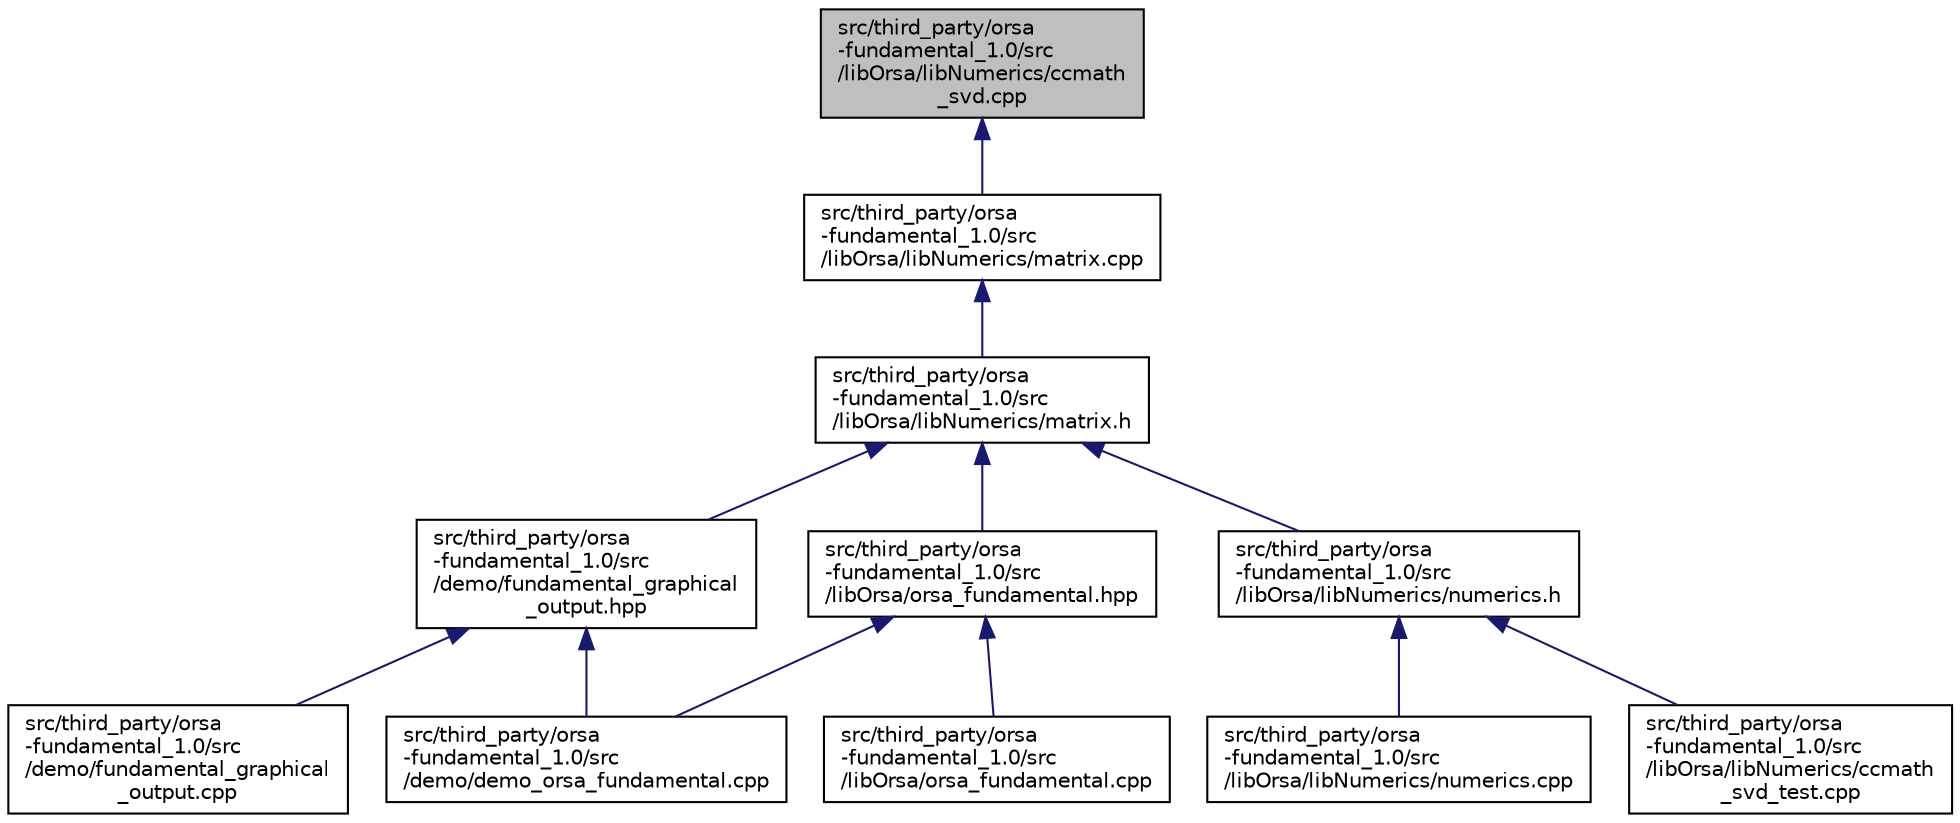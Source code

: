 digraph "src/third_party/orsa-fundamental_1.0/src/libOrsa/libNumerics/ccmath_svd.cpp"
{
  edge [fontname="Helvetica",fontsize="10",labelfontname="Helvetica",labelfontsize="10"];
  node [fontname="Helvetica",fontsize="10",shape=record];
  Node1 [label="src/third_party/orsa\l-fundamental_1.0/src\l/libOrsa/libNumerics/ccmath\l_svd.cpp",height=0.2,width=0.4,color="black", fillcolor="grey75", style="filled", fontcolor="black"];
  Node1 -> Node2 [dir="back",color="midnightblue",fontsize="10",style="solid",fontname="Helvetica"];
  Node2 [label="src/third_party/orsa\l-fundamental_1.0/src\l/libOrsa/libNumerics/matrix.cpp",height=0.2,width=0.4,color="black", fillcolor="white", style="filled",URL="$libOrsa_2libNumerics_2matrix_8cpp.html"];
  Node2 -> Node3 [dir="back",color="midnightblue",fontsize="10",style="solid",fontname="Helvetica"];
  Node3 [label="src/third_party/orsa\l-fundamental_1.0/src\l/libOrsa/libNumerics/matrix.h",height=0.2,width=0.4,color="black", fillcolor="white", style="filled",URL="$libOrsa_2libNumerics_2matrix_8h.html"];
  Node3 -> Node4 [dir="back",color="midnightblue",fontsize="10",style="solid",fontname="Helvetica"];
  Node4 [label="src/third_party/orsa\l-fundamental_1.0/src\l/demo/fundamental_graphical\l_output.hpp",height=0.2,width=0.4,color="black", fillcolor="white", style="filled",URL="$fundamental__graphical__output_8hpp.html",tooltip="Graphical output to show fundamental matrix estimation. "];
  Node4 -> Node5 [dir="back",color="midnightblue",fontsize="10",style="solid",fontname="Helvetica"];
  Node5 [label="src/third_party/orsa\l-fundamental_1.0/src\l/demo/demo_orsa_fundamental.cpp",height=0.2,width=0.4,color="black", fillcolor="white", style="filled",URL="$demo__orsa__fundamental_8cpp.html",tooltip="Fundamental matrix estimation with ORSA algorithm. "];
  Node4 -> Node6 [dir="back",color="midnightblue",fontsize="10",style="solid",fontname="Helvetica"];
  Node6 [label="src/third_party/orsa\l-fundamental_1.0/src\l/demo/fundamental_graphical\l_output.cpp",height=0.2,width=0.4,color="black", fillcolor="white", style="filled",URL="$fundamental__graphical__output_8cpp.html",tooltip="Graphical output to show fundamental matrix estimation. "];
  Node3 -> Node7 [dir="back",color="midnightblue",fontsize="10",style="solid",fontname="Helvetica"];
  Node7 [label="src/third_party/orsa\l-fundamental_1.0/src\l/libOrsa/libNumerics/numerics.h",height=0.2,width=0.4,color="black", fillcolor="white", style="filled",URL="$libOrsa_2libNumerics_2numerics_8h.html"];
  Node7 -> Node8 [dir="back",color="midnightblue",fontsize="10",style="solid",fontname="Helvetica"];
  Node8 [label="src/third_party/orsa\l-fundamental_1.0/src\l/libOrsa/libNumerics/ccmath\l_svd_test.cpp",height=0.2,width=0.4,color="black", fillcolor="white", style="filled",URL="$libOrsa_2libNumerics_2ccmath__svd__test_8cpp.html"];
  Node7 -> Node9 [dir="back",color="midnightblue",fontsize="10",style="solid",fontname="Helvetica"];
  Node9 [label="src/third_party/orsa\l-fundamental_1.0/src\l/libOrsa/libNumerics/numerics.cpp",height=0.2,width=0.4,color="black", fillcolor="white", style="filled",URL="$libOrsa_2libNumerics_2numerics_8cpp.html"];
  Node3 -> Node10 [dir="back",color="midnightblue",fontsize="10",style="solid",fontname="Helvetica"];
  Node10 [label="src/third_party/orsa\l-fundamental_1.0/src\l/libOrsa/orsa_fundamental.hpp",height=0.2,width=0.4,color="black", fillcolor="white", style="filled",URL="$orsa__fundamental_8hpp.html",tooltip="Fundamental matrix estimation with ORSA algorithm. "];
  Node10 -> Node5 [dir="back",color="midnightblue",fontsize="10",style="solid",fontname="Helvetica"];
  Node10 -> Node11 [dir="back",color="midnightblue",fontsize="10",style="solid",fontname="Helvetica"];
  Node11 [label="src/third_party/orsa\l-fundamental_1.0/src\l/libOrsa/orsa_fundamental.cpp",height=0.2,width=0.4,color="black", fillcolor="white", style="filled",URL="$libOrsa_2orsa__fundamental_8cpp.html"];
}
